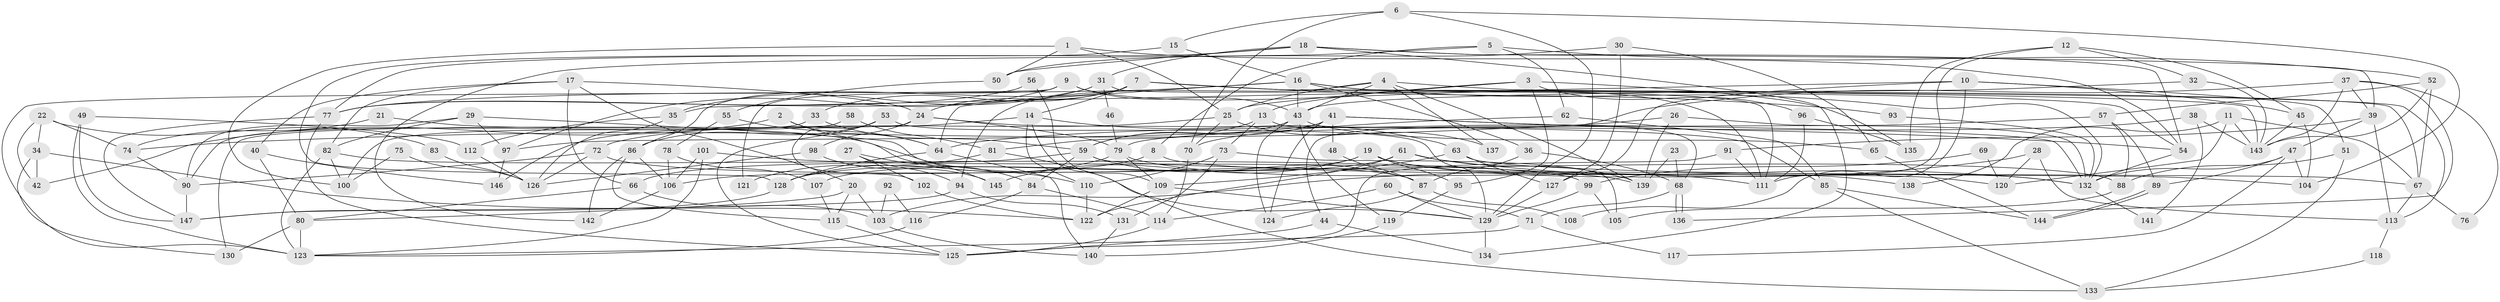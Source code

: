 // Generated by graph-tools (version 1.1) at 2025/14/03/09/25 04:14:52]
// undirected, 147 vertices, 294 edges
graph export_dot {
graph [start="1"]
  node [color=gray90,style=filled];
  1;
  2;
  3;
  4;
  5;
  6;
  7;
  8;
  9;
  10;
  11;
  12;
  13;
  14;
  15;
  16;
  17;
  18;
  19;
  20;
  21;
  22;
  23;
  24;
  25;
  26;
  27;
  28;
  29;
  30;
  31;
  32;
  33;
  34;
  35;
  36;
  37;
  38;
  39;
  40;
  41;
  42;
  43;
  44;
  45;
  46;
  47;
  48;
  49;
  50;
  51;
  52;
  53;
  54;
  55;
  56;
  57;
  58;
  59;
  60;
  61;
  62;
  63;
  64;
  65;
  66;
  67;
  68;
  69;
  70;
  71;
  72;
  73;
  74;
  75;
  76;
  77;
  78;
  79;
  80;
  81;
  82;
  83;
  84;
  85;
  86;
  87;
  88;
  89;
  90;
  91;
  92;
  93;
  94;
  95;
  96;
  97;
  98;
  99;
  100;
  101;
  102;
  103;
  104;
  105;
  106;
  107;
  108;
  109;
  110;
  111;
  112;
  113;
  114;
  115;
  116;
  117;
  118;
  119;
  120;
  121;
  122;
  123;
  124;
  125;
  126;
  127;
  128;
  129;
  130;
  131;
  132;
  133;
  134;
  135;
  136;
  137;
  138;
  139;
  140;
  141;
  142;
  143;
  144;
  145;
  146;
  147;
  1 -- 54;
  1 -- 25;
  1 -- 50;
  1 -- 100;
  2 -- 64;
  2 -- 145;
  2 -- 42;
  3 -- 135;
  3 -- 13;
  3 -- 25;
  3 -- 95;
  3 -- 96;
  4 -- 94;
  4 -- 43;
  4 -- 25;
  4 -- 137;
  4 -- 139;
  4 -- 143;
  5 -- 52;
  5 -- 62;
  5 -- 8;
  5 -- 142;
  6 -- 15;
  6 -- 129;
  6 -- 70;
  6 -- 104;
  7 -- 54;
  7 -- 67;
  7 -- 14;
  7 -- 24;
  7 -- 33;
  7 -- 86;
  7 -- 93;
  8 -- 106;
  8 -- 120;
  9 -- 123;
  9 -- 97;
  9 -- 43;
  9 -- 111;
  9 -- 121;
  10 -- 35;
  10 -- 127;
  10 -- 45;
  10 -- 51;
  10 -- 108;
  11 -- 143;
  11 -- 67;
  11 -- 120;
  11 -- 138;
  12 -- 45;
  12 -- 32;
  12 -- 111;
  12 -- 135;
  13 -- 73;
  13 -- 68;
  13 -- 81;
  14 -- 63;
  14 -- 110;
  14 -- 133;
  14 -- 146;
  15 -- 128;
  15 -- 16;
  16 -- 43;
  16 -- 36;
  16 -- 64;
  16 -- 77;
  16 -- 113;
  16 -- 132;
  17 -- 66;
  17 -- 40;
  17 -- 20;
  17 -- 24;
  17 -- 82;
  18 -- 77;
  18 -- 39;
  18 -- 31;
  18 -- 50;
  18 -- 54;
  18 -- 134;
  19 -- 95;
  19 -- 132;
  19 -- 128;
  19 -- 138;
  19 -- 145;
  20 -- 115;
  20 -- 80;
  20 -- 103;
  21 -- 110;
  21 -- 74;
  22 -- 42;
  22 -- 34;
  22 -- 74;
  22 -- 83;
  23 -- 68;
  23 -- 139;
  24 -- 79;
  24 -- 85;
  24 -- 98;
  24 -- 130;
  25 -- 70;
  25 -- 72;
  25 -- 137;
  26 -- 132;
  26 -- 139;
  26 -- 74;
  27 -- 84;
  27 -- 102;
  27 -- 94;
  28 -- 120;
  28 -- 113;
  28 -- 103;
  29 -- 82;
  29 -- 90;
  29 -- 87;
  29 -- 97;
  30 -- 65;
  30 -- 50;
  30 -- 127;
  31 -- 111;
  31 -- 35;
  31 -- 46;
  31 -- 77;
  32 -- 143;
  32 -- 43;
  33 -- 90;
  33 -- 59;
  34 -- 130;
  34 -- 122;
  34 -- 42;
  35 -- 126;
  35 -- 112;
  36 -- 68;
  36 -- 87;
  37 -- 143;
  37 -- 44;
  37 -- 39;
  37 -- 76;
  37 -- 136;
  38 -- 64;
  38 -- 143;
  38 -- 141;
  39 -- 47;
  39 -- 91;
  39 -- 113;
  40 -- 80;
  40 -- 146;
  41 -- 59;
  41 -- 54;
  41 -- 48;
  41 -- 97;
  41 -- 124;
  41 -- 132;
  43 -- 124;
  43 -- 59;
  43 -- 65;
  43 -- 119;
  44 -- 125;
  44 -- 134;
  45 -- 143;
  45 -- 104;
  46 -- 79;
  47 -- 132;
  47 -- 104;
  47 -- 89;
  47 -- 117;
  48 -- 87;
  49 -- 147;
  49 -- 123;
  49 -- 112;
  50 -- 55;
  51 -- 88;
  51 -- 133;
  52 -- 57;
  52 -- 67;
  52 -- 143;
  53 -- 125;
  53 -- 86;
  53 -- 102;
  53 -- 129;
  54 -- 132;
  55 -- 64;
  55 -- 78;
  56 -- 109;
  56 -- 77;
  57 -- 79;
  57 -- 89;
  57 -- 88;
  58 -- 81;
  58 -- 100;
  59 -- 66;
  59 -- 67;
  59 -- 84;
  59 -- 87;
  60 -- 114;
  60 -- 129;
  60 -- 71;
  61 -- 139;
  61 -- 132;
  61 -- 107;
  61 -- 122;
  62 -- 85;
  62 -- 70;
  63 -- 109;
  63 -- 104;
  63 -- 127;
  64 -- 128;
  64 -- 140;
  65 -- 144;
  66 -- 103;
  66 -- 80;
  67 -- 113;
  67 -- 76;
  68 -- 71;
  68 -- 136;
  68 -- 136;
  69 -- 99;
  69 -- 120;
  70 -- 114;
  71 -- 123;
  71 -- 117;
  72 -- 90;
  72 -- 88;
  72 -- 126;
  73 -- 110;
  73 -- 131;
  73 -- 105;
  74 -- 90;
  75 -- 126;
  75 -- 100;
  77 -- 125;
  77 -- 147;
  78 -- 106;
  78 -- 107;
  79 -- 111;
  79 -- 109;
  79 -- 128;
  80 -- 123;
  80 -- 130;
  81 -- 129;
  81 -- 121;
  82 -- 99;
  82 -- 100;
  82 -- 123;
  83 -- 126;
  84 -- 114;
  84 -- 116;
  85 -- 133;
  85 -- 144;
  86 -- 115;
  86 -- 106;
  86 -- 142;
  87 -- 108;
  87 -- 124;
  88 -- 105;
  89 -- 144;
  89 -- 144;
  90 -- 147;
  91 -- 111;
  91 -- 125;
  92 -- 116;
  92 -- 103;
  93 -- 132;
  94 -- 147;
  94 -- 131;
  95 -- 119;
  96 -- 111;
  96 -- 135;
  97 -- 146;
  98 -- 126;
  98 -- 145;
  99 -- 129;
  99 -- 105;
  101 -- 106;
  101 -- 123;
  101 -- 139;
  102 -- 122;
  103 -- 140;
  106 -- 142;
  107 -- 115;
  109 -- 129;
  109 -- 122;
  110 -- 122;
  112 -- 126;
  113 -- 118;
  114 -- 125;
  115 -- 125;
  116 -- 123;
  118 -- 133;
  119 -- 140;
  127 -- 129;
  128 -- 147;
  129 -- 134;
  131 -- 140;
  132 -- 141;
}
